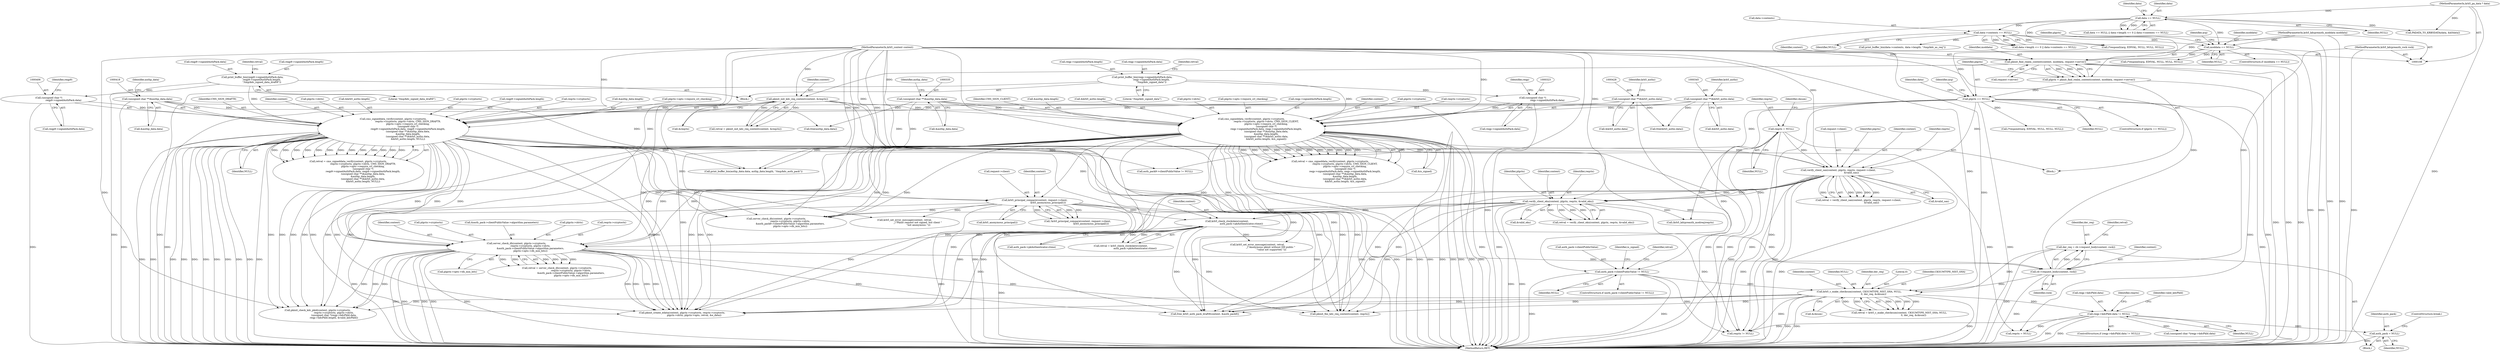digraph "0_krb5_e3b5a5e5267818c97750b266df50b6a3d4649604_1@pointer" {
"1000792" [label="(Call,auth_pack = NULL)"];
"1000740" [label="(Call,reqp->kdcPkId.data != NULL)"];
"1000631" [label="(Call,krb5_c_make_checksum(context, CKSUMTYPE_NIST_SHA, NULL,\n                                      0, der_req, &cksum))"];
"1000626" [label="(Call,cb->request_body(context, rock))"];
"1000561" [label="(Call,krb5_check_clockskew(context,\n                                      auth_pack->pkAuthenticator.ctime))"];
"1000485" [label="(Call,verify_client_eku(context, plgctx, reqctx, &valid_eku))"];
"1000460" [label="(Call,verify_client_san(context, plgctx, reqctx, request->client,\n                                   &valid_san))"];
"1000388" [label="(Call,cms_signeddata_verify(context, plgctx->cryptoctx,\n                                       reqctx->cryptoctx, plgctx->idctx, CMS_SIGN_DRAFT9,\n                                       plgctx->opts->require_crl_checking,\n                                       (unsigned char *)\n                                       reqp9->signedAuthPack.data, reqp9->signedAuthPack.length,\n                                       (unsigned char **)&authp_data.data,\n                                       &authp_data.length,\n                                       (unsigned char **)&krb5_authz.data,\n                                       &krb5_authz.length, NULL))"];
"1000250" [label="(Call,pkinit_init_kdc_req_context(context, &reqctx))"];
"1000222" [label="(Call,pkinit_find_realm_context(context, moddata, request->server))"];
"1000109" [label="(MethodParameterIn,krb5_context context)"];
"1000209" [label="(Call,moddata == NULL)"];
"1000116" [label="(MethodParameterIn,krb5_kdcpreauth_moddata moddata)"];
"1000186" [label="(Call,data == NULL)"];
"1000113" [label="(MethodParameterIn,krb5_pa_data * data)"];
"1000195" [label="(Call,data->contents == NULL)"];
"1000405" [label="(Call,(unsigned char *)\n                                       reqp9->signedAuthPack.data)"];
"1000374" [label="(Call,print_buffer_bin(reqp9->signedAuthPack.data,\n                         reqp9->signedAuthPack.length,\n                         \"/tmp/kdc_signed_data_draft9\"))"];
"1000417" [label="(Call,(unsigned char **)&authp_data.data)"];
"1000427" [label="(Call,(unsigned char **)&krb5_authz.data)"];
"1000229" [label="(Call,plgctx == NULL)"];
"1000220" [label="(Call,plgctx = pkinit_find_realm_context(context, moddata, request->server))"];
"1000305" [label="(Call,cms_signeddata_verify(context, plgctx->cryptoctx,\n                                       reqctx->cryptoctx, plgctx->idctx, CMS_SIGN_CLIENT,\n                                       plgctx->opts->require_crl_checking,\n                                       (unsigned char *)\n                                       reqp->signedAuthPack.data, reqp->signedAuthPack.length,\n                                       (unsigned char **)&authp_data.data,\n                                       &authp_data.length,\n                                       (unsigned char **)&krb5_authz.data,\n                                       &krb5_authz.length, &is_signed))"];
"1000322" [label="(Call,(unsigned char *)\n                                       reqp->signedAuthPack.data)"];
"1000291" [label="(Call,print_buffer_bin(reqp->signedAuthPack.data,\n                         reqp->signedAuthPack.length,\n                         \"/tmp/kdc_signed_data\"))"];
"1000334" [label="(Call,(unsigned char **)&authp_data.data)"];
"1000344" [label="(Call,(unsigned char **)&krb5_authz.data)"];
"1000151" [label="(Call,reqctx = NULL)"];
"1000509" [label="(Call,krb5_principal_compare(context, request->client,\n                                    krb5_anonymous_principal()))"];
"1000580" [label="(Call,server_check_dh(context, plgctx->cryptoctx,\n                                     reqctx->cryptoctx, plgctx->idctx,\n                                     &auth_pack->clientPublicValue->algorithm.parameters,\n                                     plgctx->opts->dh_min_bits))"];
"1000115" [label="(MethodParameterIn,krb5_kdcpreauth_rock rock)"];
"1000572" [label="(Call,auth_pack->clientPublicValue != NULL)"];
"1000624" [label="(Call,der_req = cb->request_body(context, rock))"];
"1000576" [label="(Identifier,NULL)"];
"1000460" [label="(Call,verify_client_san(context, plgctx, reqctx, request->client,\n                                   &valid_san))"];
"1000386" [label="(Call,retval = cms_signeddata_verify(context, plgctx->cryptoctx,\n                                       reqctx->cryptoctx, plgctx->idctx, CMS_SIGN_DRAFT9,\n                                       plgctx->opts->require_crl_checking,\n                                       (unsigned char *)\n                                       reqp9->signedAuthPack.data, reqp9->signedAuthPack.length,\n                                       (unsigned char **)&authp_data.data,\n                                       &authp_data.length,\n                                       (unsigned char **)&krb5_authz.data,\n                                       &krb5_authz.length, NULL))"];
"1000242" [label="(Identifier,data)"];
"1000417" [label="(Call,(unsigned char **)&authp_data.data)"];
"1000486" [label="(Identifier,context)"];
"1000186" [label="(Call,data == NULL)"];
"1000746" [label="(Identifier,NULL)"];
"1000419" [label="(Call,&authp_data.data)"];
"1000234" [label="(Identifier,arg)"];
"1000599" [label="(Call,plgctx->opts->dh_min_bits)"];
"1000346" [label="(Call,&krb5_authz.data)"];
"1000869" [label="(Call,reqctx = NULL)"];
"1000374" [label="(Call,print_buffer_bin(reqp9->signedAuthPack.data,\n                         reqp9->signedAuthPack.length,\n                         \"/tmp/kdc_signed_data_draft9\"))"];
"1000331" [label="(Identifier,reqp)"];
"1000116" [label="(MethodParameterIn,krb5_kdcpreauth_moddata moddata)"];
"1000934" [label="(Call,reqctx != NULL)"];
"1000225" [label="(Call,request->server)"];
"1000188" [label="(Identifier,NULL)"];
"1000581" [label="(Identifier,context)"];
"1000820" [label="(Call,server_check_dh(context, plgctx->cryptoctx,\n                                     reqctx->cryptoctx, plgctx->idctx,\n                                     &auth_pack9->clientPublicValue->algorithm.parameters,\n                                     plgctx->opts->dh_min_bits))"];
"1000458" [label="(Call,retval = verify_client_san(context, plgctx, reqctx, request->client,\n                                   &valid_san))"];
"1000213" [label="(Call,(*respond)(arg, EINVAL, NULL, NULL, NULL))"];
"1000435" [label="(Identifier,krb5_authz)"];
"1000628" [label="(Identifier,rock)"];
"1000488" [label="(Identifier,reqctx)"];
"1000251" [label="(Identifier,context)"];
"1000741" [label="(Call,reqp->kdcPkId.data)"];
"1000739" [label="(ControlStructure,if (reqp->kdcPkId.data != NULL))"];
"1000571" [label="(ControlStructure,if (auth_pack->clientPublicValue != NULL))"];
"1000201" [label="(Call,(*respond)(arg, EINVAL, NULL, NULL, NULL))"];
"1000407" [label="(Call,reqp9->signedAuthPack.data)"];
"1000483" [label="(Call,retval = verify_client_eku(context, plgctx, reqctx, &valid_eku))"];
"1000336" [label="(Call,&authp_data.data)"];
"1000789" [label="(Identifier,reqctx)"];
"1000192" [label="(Identifier,data)"];
"1000508" [label="(Call,!krb5_principal_compare(context, request->client,\n                                    krb5_anonymous_principal()))"];
"1000582" [label="(Call,plgctx->cryptoctx)"];
"1000563" [label="(Call,auth_pack->pkAuthenticator.ctime)"];
"1000240" [label="(Call,print_buffer_bin(data->contents, data->length, \"/tmp/kdc_as_req\"))"];
"1000322" [label="(Call,(unsigned char *)\n                                       reqp->signedAuthPack.data)"];
"1000119" [label="(Block,)"];
"1000559" [label="(Call,retval = krb5_check_clockskew(context,\n                                      auth_pack->pkAuthenticator.ctime))"];
"1000937" [label="(Call,pkinit_fini_kdc_req_context(context, reqctx))"];
"1000487" [label="(Identifier,plgctx)"];
"1000633" [label="(Identifier,CKSUMTYPE_NIST_SHA)"];
"1000462" [label="(Identifier,plgctx)"];
"1000393" [label="(Call,reqctx->cryptoctx)"];
"1000423" [label="(Call,&authp_data.length)"];
"1000222" [label="(Call,pkinit_find_realm_context(context, moddata, request->server))"];
"1000189" [label="(Call,data->length <= 0 || data->contents == NULL)"];
"1000352" [label="(Identifier,krb5_authz)"];
"1000579" [label="(Identifier,retval)"];
"1000624" [label="(Call,der_req = cb->request_body(context, rock))"];
"1000305" [label="(Call,cms_signeddata_verify(context, plgctx->cryptoctx,\n                                       reqctx->cryptoctx, plgctx->idctx, CMS_SIGN_CLIENT,\n                                       plgctx->opts->require_crl_checking,\n                                       (unsigned char *)\n                                       reqp->signedAuthPack.data, reqp->signedAuthPack.length,\n                                       (unsigned char **)&authp_data.data,\n                                       &authp_data.length,\n                                       (unsigned char **)&krb5_authz.data,\n                                       &krb5_authz.length, &is_signed))"];
"1000750" [label="(Identifier,valid_kdcPkId)"];
"1000754" [label="(Call,pkinit_check_kdc_pkid(context, plgctx->cryptoctx,\n                                           reqctx->cryptoctx, plgctx->idctx,\n                                           (unsigned char *)reqp->kdcPkId.data,\n                                           reqp->kdcPkId.length, &valid_kdcPkId))"];
"1000485" [label="(Call,verify_client_eku(context, plgctx, reqctx, &valid_eku))"];
"1000525" [label="(Call,print_buffer_bin(authp_data.data, authp_data.length, \"/tmp/kdc_auth_pack\"))"];
"1000388" [label="(Call,cms_signeddata_verify(context, plgctx->cryptoctx,\n                                       reqctx->cryptoctx, plgctx->idctx, CMS_SIGN_DRAFT9,\n                                       plgctx->opts->require_crl_checking,\n                                       (unsigned char *)\n                                       reqp9->signedAuthPack.data, reqp9->signedAuthPack.length,\n                                       (unsigned char **)&authp_data.data,\n                                       &authp_data.length,\n                                       (unsigned char **)&krb5_authz.data,\n                                       &krb5_authz.length, NULL))"];
"1000230" [label="(Identifier,plgctx)"];
"1000297" [label="(Call,reqp->signedAuthPack.length)"];
"1000793" [label="(Identifier,auth_pack)"];
"1000580" [label="(Call,server_check_dh(context, plgctx->cryptoctx,\n                                     reqctx->cryptoctx, plgctx->idctx,\n                                     &auth_pack->clientPublicValue->algorithm.parameters,\n                                     plgctx->opts->dh_min_bits))"];
"1000292" [label="(Call,reqp->signedAuthPack.data)"];
"1000252" [label="(Call,&reqctx)"];
"1000795" [label="(ControlStructure,break;)"];
"1000629" [label="(Call,retval = krb5_c_make_checksum(context, CKSUMTYPE_NIST_SHA, NULL,\n                                      0, der_req, &cksum))"];
"1000626" [label="(Call,cb->request_body(context, rock))"];
"1000196" [label="(Call,data->contents)"];
"1000229" [label="(Call,plgctx == NULL)"];
"1000223" [label="(Identifier,context)"];
"1000109" [label="(MethodParameterIn,krb5_context context)"];
"1000387" [label="(Identifier,retval)"];
"1000211" [label="(Identifier,NULL)"];
"1000153" [label="(Identifier,NULL)"];
"1000632" [label="(Identifier,context)"];
"1000291" [label="(Call,print_buffer_bin(reqp->signedAuthPack.data,\n                         reqp->signedAuthPack.length,\n                         \"/tmp/kdc_signed_data\"))"];
"1000156" [label="(Identifier,cksum)"];
"1000461" [label="(Identifier,context)"];
"1000429" [label="(Call,&krb5_authz.data)"];
"1000591" [label="(Call,&auth_pack->clientPublicValue->algorithm.parameters)"];
"1000634" [label="(Identifier,NULL)"];
"1000316" [label="(Identifier,CMS_SIGN_CLIENT)"];
"1000210" [label="(Identifier,moddata)"];
"1000427" [label="(Call,(unsigned char **)&krb5_authz.data)"];
"1000187" [label="(Identifier,data)"];
"1000573" [label="(Call,auth_pack->clientPublicValue)"];
"1000489" [label="(Call,&valid_eku)"];
"1000113" [label="(MethodParameterIn,krb5_pa_data * data)"];
"1000929" [label="(Call,free(krb5_authz.data))"];
"1000562" [label="(Identifier,context)"];
"1000414" [label="(Identifier,reqp9)"];
"1000302" [label="(Literal,\"/tmp/kdc_signed_data\")"];
"1000514" [label="(Call,krb5_anonymous_principal())"];
"1000344" [label="(Call,(unsigned char **)&krb5_authz.data)"];
"1000185" [label="(Call,data == NULL || data->length <= 0 || data->contents == NULL)"];
"1000561" [label="(Call,krb5_check_clockskew(context,\n                                      auth_pack->pkAuthenticator.ctime))"];
"1000209" [label="(Call,moddata == NULL)"];
"1000588" [label="(Call,plgctx->idctx)"];
"1000340" [label="(Call,&authp_data.length)"];
"1000350" [label="(Call,&krb5_authz.length)"];
"1000354" [label="(Call,&is_signed)"];
"1000400" [label="(Call,plgctx->opts->require_crl_checking)"];
"1000303" [label="(Call,retval = cms_signeddata_verify(context, plgctx->cryptoctx,\n                                       reqctx->cryptoctx, plgctx->idctx, CMS_SIGN_CLIENT,\n                                       plgctx->opts->require_crl_checking,\n                                       (unsigned char *)\n                                       reqp->signedAuthPack.data, reqp->signedAuthPack.length,\n                                       (unsigned char **)&authp_data.data,\n                                       &authp_data.length,\n                                       (unsigned char **)&krb5_authz.data,\n                                       &krb5_authz.length, &is_signed))"];
"1000221" [label="(Identifier,plgctx)"];
"1000342" [label="(Identifier,authp_data)"];
"1000943" [label="(Call,free_krb5_auth_pack_draft9(context, &auth_pack9))"];
"1000199" [label="(Identifier,NULL)"];
"1000572" [label="(Call,auth_pack->clientPublicValue != NULL)"];
"1000425" [label="(Identifier,authp_data)"];
"1000637" [label="(Call,&cksum)"];
"1000399" [label="(Identifier,CMS_SIGN_DRAFT9)"];
"1000509" [label="(Call,krb5_principal_compare(context, request->client,\n                                    krb5_anonymous_principal()))"];
"1000631" [label="(Call,krb5_c_make_checksum(context, CKSUMTYPE_NIST_SHA, NULL,\n                                      0, der_req, &cksum))"];
"1000214" [label="(Identifier,arg)"];
"1000511" [label="(Call,request->client)"];
"1000195" [label="(Call,data->contents == NULL)"];
"1000740" [label="(Call,reqp->kdcPkId.data != NULL)"];
"1000618" [label="(Call,krb5_set_error_message(context, retval,\n                                   _(\"Anonymous pkinit without DH public \"\n                                     \"value not supported.\")))"];
"1000765" [label="(Call,(unsigned char *)reqp->kdcPkId.data)"];
"1000208" [label="(ControlStructure,if (moddata == NULL))"];
"1000885" [label="(Call,pkinit_create_edata(context, plgctx->cryptoctx, reqctx->cryptoctx,\n                                plgctx->idctx, plgctx->opts, retval, &e_data))"];
"1000324" [label="(Call,reqp->signedAuthPack.data)"];
"1000463" [label="(Identifier,reqctx)"];
"1000519" [label="(Call,krb5_set_error_message(context, retval,\n                                   _(\"Pkinit request not signed, but client \"\n                                     \"not anonymous.\")))"];
"1000544" [label="(Block,)"];
"1000437" [label="(Identifier,NULL)"];
"1000585" [label="(Call,reqctx->cryptoctx)"];
"1000274" [label="(Block,)"];
"1000792" [label="(Call,auth_pack = NULL)"];
"1000151" [label="(Call,reqctx = NULL)"];
"1000264" [label="(Call,PADATA_TO_KRB5DATA(data, &k5data))"];
"1000630" [label="(Identifier,retval)"];
"1000636" [label="(Identifier,der_req)"];
"1000925" [label="(Call,free(authp_data.data))"];
"1000313" [label="(Call,plgctx->idctx)"];
"1000228" [label="(ControlStructure,if (plgctx == NULL))"];
"1000389" [label="(Identifier,context)"];
"1000317" [label="(Call,plgctx->opts->require_crl_checking)"];
"1000115" [label="(MethodParameterIn,krb5_kdcpreauth_rock rock)"];
"1000794" [label="(Identifier,NULL)"];
"1000812" [label="(Call,auth_pack9->clientPublicValue != NULL)"];
"1000224" [label="(Identifier,moddata)"];
"1000334" [label="(Call,(unsigned char **)&authp_data.data)"];
"1000233" [label="(Call,(*respond)(arg, EINVAL, NULL, NULL, NULL))"];
"1000329" [label="(Call,reqp->signedAuthPack.length)"];
"1000510" [label="(Identifier,context)"];
"1000304" [label="(Identifier,retval)"];
"1000380" [label="(Call,reqp9->signedAuthPack.length)"];
"1000953" [label="(MethodReturn,RET)"];
"1000467" [label="(Call,&valid_san)"];
"1000306" [label="(Identifier,context)"];
"1000248" [label="(Call,retval = pkinit_init_kdc_req_context(context, &reqctx))"];
"1000250" [label="(Call,pkinit_init_kdc_req_context(context, &reqctx))"];
"1000385" [label="(Literal,\"/tmp/kdc_signed_data_draft9\")"];
"1000152" [label="(Identifier,reqctx)"];
"1000625" [label="(Identifier,der_req)"];
"1000627" [label="(Identifier,context)"];
"1000405" [label="(Call,(unsigned char *)\n                                       reqp9->signedAuthPack.data)"];
"1000396" [label="(Call,plgctx->idctx)"];
"1000220" [label="(Call,plgctx = pkinit_find_realm_context(context, moddata, request->server))"];
"1000433" [label="(Call,&krb5_authz.length)"];
"1000390" [label="(Call,plgctx->cryptoctx)"];
"1000375" [label="(Call,reqp9->signedAuthPack.data)"];
"1000866" [label="(Call,(krb5_kdcpreauth_modreq)reqctx)"];
"1000635" [label="(Literal,0)"];
"1000307" [label="(Call,plgctx->cryptoctx)"];
"1000613" [label="(Identifier,is_signed)"];
"1000231" [label="(Identifier,NULL)"];
"1000464" [label="(Call,request->client)"];
"1000310" [label="(Call,reqctx->cryptoctx)"];
"1000578" [label="(Call,retval = server_check_dh(context, plgctx->cryptoctx,\n                                     reqctx->cryptoctx, plgctx->idctx,\n                                     &auth_pack->clientPublicValue->algorithm.parameters,\n                                     plgctx->opts->dh_min_bits))"];
"1000412" [label="(Call,reqp9->signedAuthPack.length)"];
"1000792" -> "1000544"  [label="AST: "];
"1000792" -> "1000794"  [label="CFG: "];
"1000793" -> "1000792"  [label="AST: "];
"1000794" -> "1000792"  [label="AST: "];
"1000795" -> "1000792"  [label="CFG: "];
"1000792" -> "1000953"  [label="DDG: "];
"1000740" -> "1000792"  [label="DDG: "];
"1000740" -> "1000739"  [label="AST: "];
"1000740" -> "1000746"  [label="CFG: "];
"1000741" -> "1000740"  [label="AST: "];
"1000746" -> "1000740"  [label="AST: "];
"1000750" -> "1000740"  [label="CFG: "];
"1000789" -> "1000740"  [label="CFG: "];
"1000740" -> "1000953"  [label="DDG: "];
"1000740" -> "1000953"  [label="DDG: "];
"1000631" -> "1000740"  [label="DDG: "];
"1000740" -> "1000765"  [label="DDG: "];
"1000740" -> "1000869"  [label="DDG: "];
"1000740" -> "1000934"  [label="DDG: "];
"1000631" -> "1000629"  [label="AST: "];
"1000631" -> "1000637"  [label="CFG: "];
"1000632" -> "1000631"  [label="AST: "];
"1000633" -> "1000631"  [label="AST: "];
"1000634" -> "1000631"  [label="AST: "];
"1000635" -> "1000631"  [label="AST: "];
"1000636" -> "1000631"  [label="AST: "];
"1000637" -> "1000631"  [label="AST: "];
"1000629" -> "1000631"  [label="CFG: "];
"1000631" -> "1000953"  [label="DDG: "];
"1000631" -> "1000953"  [label="DDG: "];
"1000631" -> "1000953"  [label="DDG: "];
"1000631" -> "1000629"  [label="DDG: "];
"1000631" -> "1000629"  [label="DDG: "];
"1000631" -> "1000629"  [label="DDG: "];
"1000631" -> "1000629"  [label="DDG: "];
"1000631" -> "1000629"  [label="DDG: "];
"1000631" -> "1000629"  [label="DDG: "];
"1000626" -> "1000631"  [label="DDG: "];
"1000109" -> "1000631"  [label="DDG: "];
"1000572" -> "1000631"  [label="DDG: "];
"1000624" -> "1000631"  [label="DDG: "];
"1000631" -> "1000754"  [label="DDG: "];
"1000631" -> "1000885"  [label="DDG: "];
"1000631" -> "1000934"  [label="DDG: "];
"1000631" -> "1000937"  [label="DDG: "];
"1000631" -> "1000943"  [label="DDG: "];
"1000626" -> "1000624"  [label="AST: "];
"1000626" -> "1000628"  [label="CFG: "];
"1000627" -> "1000626"  [label="AST: "];
"1000628" -> "1000626"  [label="AST: "];
"1000624" -> "1000626"  [label="CFG: "];
"1000626" -> "1000953"  [label="DDG: "];
"1000626" -> "1000624"  [label="DDG: "];
"1000626" -> "1000624"  [label="DDG: "];
"1000561" -> "1000626"  [label="DDG: "];
"1000580" -> "1000626"  [label="DDG: "];
"1000109" -> "1000626"  [label="DDG: "];
"1000115" -> "1000626"  [label="DDG: "];
"1000561" -> "1000559"  [label="AST: "];
"1000561" -> "1000563"  [label="CFG: "];
"1000562" -> "1000561"  [label="AST: "];
"1000563" -> "1000561"  [label="AST: "];
"1000559" -> "1000561"  [label="CFG: "];
"1000561" -> "1000953"  [label="DDG: "];
"1000561" -> "1000559"  [label="DDG: "];
"1000561" -> "1000559"  [label="DDG: "];
"1000485" -> "1000561"  [label="DDG: "];
"1000509" -> "1000561"  [label="DDG: "];
"1000109" -> "1000561"  [label="DDG: "];
"1000561" -> "1000580"  [label="DDG: "];
"1000561" -> "1000618"  [label="DDG: "];
"1000561" -> "1000885"  [label="DDG: "];
"1000561" -> "1000937"  [label="DDG: "];
"1000561" -> "1000943"  [label="DDG: "];
"1000485" -> "1000483"  [label="AST: "];
"1000485" -> "1000489"  [label="CFG: "];
"1000486" -> "1000485"  [label="AST: "];
"1000487" -> "1000485"  [label="AST: "];
"1000488" -> "1000485"  [label="AST: "];
"1000489" -> "1000485"  [label="AST: "];
"1000483" -> "1000485"  [label="CFG: "];
"1000485" -> "1000953"  [label="DDG: "];
"1000485" -> "1000953"  [label="DDG: "];
"1000485" -> "1000483"  [label="DDG: "];
"1000485" -> "1000483"  [label="DDG: "];
"1000485" -> "1000483"  [label="DDG: "];
"1000485" -> "1000483"  [label="DDG: "];
"1000460" -> "1000485"  [label="DDG: "];
"1000460" -> "1000485"  [label="DDG: "];
"1000460" -> "1000485"  [label="DDG: "];
"1000109" -> "1000485"  [label="DDG: "];
"1000485" -> "1000820"  [label="DDG: "];
"1000485" -> "1000866"  [label="DDG: "];
"1000485" -> "1000885"  [label="DDG: "];
"1000485" -> "1000934"  [label="DDG: "];
"1000485" -> "1000937"  [label="DDG: "];
"1000485" -> "1000943"  [label="DDG: "];
"1000460" -> "1000458"  [label="AST: "];
"1000460" -> "1000467"  [label="CFG: "];
"1000461" -> "1000460"  [label="AST: "];
"1000462" -> "1000460"  [label="AST: "];
"1000463" -> "1000460"  [label="AST: "];
"1000464" -> "1000460"  [label="AST: "];
"1000467" -> "1000460"  [label="AST: "];
"1000458" -> "1000460"  [label="CFG: "];
"1000460" -> "1000953"  [label="DDG: "];
"1000460" -> "1000953"  [label="DDG: "];
"1000460" -> "1000953"  [label="DDG: "];
"1000460" -> "1000458"  [label="DDG: "];
"1000460" -> "1000458"  [label="DDG: "];
"1000460" -> "1000458"  [label="DDG: "];
"1000460" -> "1000458"  [label="DDG: "];
"1000460" -> "1000458"  [label="DDG: "];
"1000388" -> "1000460"  [label="DDG: "];
"1000305" -> "1000460"  [label="DDG: "];
"1000109" -> "1000460"  [label="DDG: "];
"1000229" -> "1000460"  [label="DDG: "];
"1000151" -> "1000460"  [label="DDG: "];
"1000460" -> "1000885"  [label="DDG: "];
"1000460" -> "1000934"  [label="DDG: "];
"1000460" -> "1000937"  [label="DDG: "];
"1000460" -> "1000943"  [label="DDG: "];
"1000388" -> "1000386"  [label="AST: "];
"1000388" -> "1000437"  [label="CFG: "];
"1000389" -> "1000388"  [label="AST: "];
"1000390" -> "1000388"  [label="AST: "];
"1000393" -> "1000388"  [label="AST: "];
"1000396" -> "1000388"  [label="AST: "];
"1000399" -> "1000388"  [label="AST: "];
"1000400" -> "1000388"  [label="AST: "];
"1000405" -> "1000388"  [label="AST: "];
"1000412" -> "1000388"  [label="AST: "];
"1000417" -> "1000388"  [label="AST: "];
"1000423" -> "1000388"  [label="AST: "];
"1000427" -> "1000388"  [label="AST: "];
"1000433" -> "1000388"  [label="AST: "];
"1000437" -> "1000388"  [label="AST: "];
"1000386" -> "1000388"  [label="CFG: "];
"1000388" -> "1000953"  [label="DDG: "];
"1000388" -> "1000953"  [label="DDG: "];
"1000388" -> "1000953"  [label="DDG: "];
"1000388" -> "1000953"  [label="DDG: "];
"1000388" -> "1000953"  [label="DDG: "];
"1000388" -> "1000953"  [label="DDG: "];
"1000388" -> "1000953"  [label="DDG: "];
"1000388" -> "1000953"  [label="DDG: "];
"1000388" -> "1000953"  [label="DDG: "];
"1000388" -> "1000953"  [label="DDG: "];
"1000388" -> "1000953"  [label="DDG: "];
"1000388" -> "1000386"  [label="DDG: "];
"1000388" -> "1000386"  [label="DDG: "];
"1000388" -> "1000386"  [label="DDG: "];
"1000388" -> "1000386"  [label="DDG: "];
"1000388" -> "1000386"  [label="DDG: "];
"1000388" -> "1000386"  [label="DDG: "];
"1000388" -> "1000386"  [label="DDG: "];
"1000388" -> "1000386"  [label="DDG: "];
"1000388" -> "1000386"  [label="DDG: "];
"1000388" -> "1000386"  [label="DDG: "];
"1000388" -> "1000386"  [label="DDG: "];
"1000388" -> "1000386"  [label="DDG: "];
"1000388" -> "1000386"  [label="DDG: "];
"1000250" -> "1000388"  [label="DDG: "];
"1000109" -> "1000388"  [label="DDG: "];
"1000405" -> "1000388"  [label="DDG: "];
"1000374" -> "1000388"  [label="DDG: "];
"1000417" -> "1000388"  [label="DDG: "];
"1000427" -> "1000388"  [label="DDG: "];
"1000229" -> "1000388"  [label="DDG: "];
"1000388" -> "1000509"  [label="DDG: "];
"1000388" -> "1000525"  [label="DDG: "];
"1000388" -> "1000572"  [label="DDG: "];
"1000388" -> "1000580"  [label="DDG: "];
"1000388" -> "1000580"  [label="DDG: "];
"1000388" -> "1000580"  [label="DDG: "];
"1000388" -> "1000754"  [label="DDG: "];
"1000388" -> "1000754"  [label="DDG: "];
"1000388" -> "1000754"  [label="DDG: "];
"1000388" -> "1000812"  [label="DDG: "];
"1000388" -> "1000820"  [label="DDG: "];
"1000388" -> "1000820"  [label="DDG: "];
"1000388" -> "1000820"  [label="DDG: "];
"1000388" -> "1000869"  [label="DDG: "];
"1000388" -> "1000885"  [label="DDG: "];
"1000388" -> "1000885"  [label="DDG: "];
"1000388" -> "1000885"  [label="DDG: "];
"1000388" -> "1000885"  [label="DDG: "];
"1000388" -> "1000934"  [label="DDG: "];
"1000388" -> "1000937"  [label="DDG: "];
"1000388" -> "1000943"  [label="DDG: "];
"1000250" -> "1000248"  [label="AST: "];
"1000250" -> "1000252"  [label="CFG: "];
"1000251" -> "1000250"  [label="AST: "];
"1000252" -> "1000250"  [label="AST: "];
"1000248" -> "1000250"  [label="CFG: "];
"1000250" -> "1000953"  [label="DDG: "];
"1000250" -> "1000248"  [label="DDG: "];
"1000250" -> "1000248"  [label="DDG: "];
"1000222" -> "1000250"  [label="DDG: "];
"1000109" -> "1000250"  [label="DDG: "];
"1000250" -> "1000305"  [label="DDG: "];
"1000250" -> "1000885"  [label="DDG: "];
"1000250" -> "1000937"  [label="DDG: "];
"1000250" -> "1000943"  [label="DDG: "];
"1000222" -> "1000220"  [label="AST: "];
"1000222" -> "1000225"  [label="CFG: "];
"1000223" -> "1000222"  [label="AST: "];
"1000224" -> "1000222"  [label="AST: "];
"1000225" -> "1000222"  [label="AST: "];
"1000220" -> "1000222"  [label="CFG: "];
"1000222" -> "1000953"  [label="DDG: "];
"1000222" -> "1000953"  [label="DDG: "];
"1000222" -> "1000953"  [label="DDG: "];
"1000222" -> "1000220"  [label="DDG: "];
"1000222" -> "1000220"  [label="DDG: "];
"1000222" -> "1000220"  [label="DDG: "];
"1000109" -> "1000222"  [label="DDG: "];
"1000209" -> "1000222"  [label="DDG: "];
"1000116" -> "1000222"  [label="DDG: "];
"1000109" -> "1000108"  [label="AST: "];
"1000109" -> "1000953"  [label="DDG: "];
"1000109" -> "1000305"  [label="DDG: "];
"1000109" -> "1000509"  [label="DDG: "];
"1000109" -> "1000519"  [label="DDG: "];
"1000109" -> "1000580"  [label="DDG: "];
"1000109" -> "1000618"  [label="DDG: "];
"1000109" -> "1000754"  [label="DDG: "];
"1000109" -> "1000820"  [label="DDG: "];
"1000109" -> "1000885"  [label="DDG: "];
"1000109" -> "1000937"  [label="DDG: "];
"1000109" -> "1000943"  [label="DDG: "];
"1000209" -> "1000208"  [label="AST: "];
"1000209" -> "1000211"  [label="CFG: "];
"1000210" -> "1000209"  [label="AST: "];
"1000211" -> "1000209"  [label="AST: "];
"1000214" -> "1000209"  [label="CFG: "];
"1000221" -> "1000209"  [label="CFG: "];
"1000209" -> "1000953"  [label="DDG: "];
"1000209" -> "1000953"  [label="DDG: "];
"1000116" -> "1000209"  [label="DDG: "];
"1000186" -> "1000209"  [label="DDG: "];
"1000195" -> "1000209"  [label="DDG: "];
"1000209" -> "1000213"  [label="DDG: "];
"1000209" -> "1000229"  [label="DDG: "];
"1000116" -> "1000108"  [label="AST: "];
"1000116" -> "1000953"  [label="DDG: "];
"1000186" -> "1000185"  [label="AST: "];
"1000186" -> "1000188"  [label="CFG: "];
"1000187" -> "1000186"  [label="AST: "];
"1000188" -> "1000186"  [label="AST: "];
"1000192" -> "1000186"  [label="CFG: "];
"1000185" -> "1000186"  [label="CFG: "];
"1000186" -> "1000953"  [label="DDG: "];
"1000186" -> "1000185"  [label="DDG: "];
"1000186" -> "1000185"  [label="DDG: "];
"1000113" -> "1000186"  [label="DDG: "];
"1000186" -> "1000195"  [label="DDG: "];
"1000186" -> "1000201"  [label="DDG: "];
"1000186" -> "1000264"  [label="DDG: "];
"1000113" -> "1000108"  [label="AST: "];
"1000113" -> "1000953"  [label="DDG: "];
"1000113" -> "1000264"  [label="DDG: "];
"1000195" -> "1000189"  [label="AST: "];
"1000195" -> "1000199"  [label="CFG: "];
"1000196" -> "1000195"  [label="AST: "];
"1000199" -> "1000195"  [label="AST: "];
"1000189" -> "1000195"  [label="CFG: "];
"1000195" -> "1000953"  [label="DDG: "];
"1000195" -> "1000189"  [label="DDG: "];
"1000195" -> "1000189"  [label="DDG: "];
"1000195" -> "1000201"  [label="DDG: "];
"1000195" -> "1000240"  [label="DDG: "];
"1000405" -> "1000407"  [label="CFG: "];
"1000406" -> "1000405"  [label="AST: "];
"1000407" -> "1000405"  [label="AST: "];
"1000414" -> "1000405"  [label="CFG: "];
"1000405" -> "1000953"  [label="DDG: "];
"1000374" -> "1000405"  [label="DDG: "];
"1000374" -> "1000274"  [label="AST: "];
"1000374" -> "1000385"  [label="CFG: "];
"1000375" -> "1000374"  [label="AST: "];
"1000380" -> "1000374"  [label="AST: "];
"1000385" -> "1000374"  [label="AST: "];
"1000387" -> "1000374"  [label="CFG: "];
"1000374" -> "1000953"  [label="DDG: "];
"1000417" -> "1000419"  [label="CFG: "];
"1000418" -> "1000417"  [label="AST: "];
"1000419" -> "1000417"  [label="AST: "];
"1000425" -> "1000417"  [label="CFG: "];
"1000417" -> "1000953"  [label="DDG: "];
"1000417" -> "1000525"  [label="DDG: "];
"1000417" -> "1000925"  [label="DDG: "];
"1000427" -> "1000429"  [label="CFG: "];
"1000428" -> "1000427"  [label="AST: "];
"1000429" -> "1000427"  [label="AST: "];
"1000435" -> "1000427"  [label="CFG: "];
"1000427" -> "1000953"  [label="DDG: "];
"1000427" -> "1000929"  [label="DDG: "];
"1000229" -> "1000228"  [label="AST: "];
"1000229" -> "1000231"  [label="CFG: "];
"1000230" -> "1000229"  [label="AST: "];
"1000231" -> "1000229"  [label="AST: "];
"1000234" -> "1000229"  [label="CFG: "];
"1000242" -> "1000229"  [label="CFG: "];
"1000229" -> "1000953"  [label="DDG: "];
"1000229" -> "1000953"  [label="DDG: "];
"1000220" -> "1000229"  [label="DDG: "];
"1000229" -> "1000233"  [label="DDG: "];
"1000229" -> "1000572"  [label="DDG: "];
"1000229" -> "1000812"  [label="DDG: "];
"1000229" -> "1000869"  [label="DDG: "];
"1000229" -> "1000934"  [label="DDG: "];
"1000220" -> "1000119"  [label="AST: "];
"1000221" -> "1000220"  [label="AST: "];
"1000230" -> "1000220"  [label="CFG: "];
"1000220" -> "1000953"  [label="DDG: "];
"1000305" -> "1000303"  [label="AST: "];
"1000305" -> "1000354"  [label="CFG: "];
"1000306" -> "1000305"  [label="AST: "];
"1000307" -> "1000305"  [label="AST: "];
"1000310" -> "1000305"  [label="AST: "];
"1000313" -> "1000305"  [label="AST: "];
"1000316" -> "1000305"  [label="AST: "];
"1000317" -> "1000305"  [label="AST: "];
"1000322" -> "1000305"  [label="AST: "];
"1000329" -> "1000305"  [label="AST: "];
"1000334" -> "1000305"  [label="AST: "];
"1000340" -> "1000305"  [label="AST: "];
"1000344" -> "1000305"  [label="AST: "];
"1000350" -> "1000305"  [label="AST: "];
"1000354" -> "1000305"  [label="AST: "];
"1000303" -> "1000305"  [label="CFG: "];
"1000305" -> "1000953"  [label="DDG: "];
"1000305" -> "1000953"  [label="DDG: "];
"1000305" -> "1000953"  [label="DDG: "];
"1000305" -> "1000953"  [label="DDG: "];
"1000305" -> "1000953"  [label="DDG: "];
"1000305" -> "1000953"  [label="DDG: "];
"1000305" -> "1000953"  [label="DDG: "];
"1000305" -> "1000953"  [label="DDG: "];
"1000305" -> "1000953"  [label="DDG: "];
"1000305" -> "1000953"  [label="DDG: "];
"1000305" -> "1000953"  [label="DDG: "];
"1000305" -> "1000953"  [label="DDG: "];
"1000305" -> "1000303"  [label="DDG: "];
"1000305" -> "1000303"  [label="DDG: "];
"1000305" -> "1000303"  [label="DDG: "];
"1000305" -> "1000303"  [label="DDG: "];
"1000305" -> "1000303"  [label="DDG: "];
"1000305" -> "1000303"  [label="DDG: "];
"1000305" -> "1000303"  [label="DDG: "];
"1000305" -> "1000303"  [label="DDG: "];
"1000305" -> "1000303"  [label="DDG: "];
"1000305" -> "1000303"  [label="DDG: "];
"1000305" -> "1000303"  [label="DDG: "];
"1000305" -> "1000303"  [label="DDG: "];
"1000305" -> "1000303"  [label="DDG: "];
"1000322" -> "1000305"  [label="DDG: "];
"1000291" -> "1000305"  [label="DDG: "];
"1000334" -> "1000305"  [label="DDG: "];
"1000344" -> "1000305"  [label="DDG: "];
"1000305" -> "1000509"  [label="DDG: "];
"1000305" -> "1000525"  [label="DDG: "];
"1000305" -> "1000580"  [label="DDG: "];
"1000305" -> "1000580"  [label="DDG: "];
"1000305" -> "1000580"  [label="DDG: "];
"1000305" -> "1000754"  [label="DDG: "];
"1000305" -> "1000754"  [label="DDG: "];
"1000305" -> "1000754"  [label="DDG: "];
"1000305" -> "1000820"  [label="DDG: "];
"1000305" -> "1000820"  [label="DDG: "];
"1000305" -> "1000820"  [label="DDG: "];
"1000305" -> "1000885"  [label="DDG: "];
"1000305" -> "1000885"  [label="DDG: "];
"1000305" -> "1000885"  [label="DDG: "];
"1000305" -> "1000885"  [label="DDG: "];
"1000305" -> "1000937"  [label="DDG: "];
"1000305" -> "1000943"  [label="DDG: "];
"1000322" -> "1000324"  [label="CFG: "];
"1000323" -> "1000322"  [label="AST: "];
"1000324" -> "1000322"  [label="AST: "];
"1000331" -> "1000322"  [label="CFG: "];
"1000322" -> "1000953"  [label="DDG: "];
"1000291" -> "1000322"  [label="DDG: "];
"1000291" -> "1000274"  [label="AST: "];
"1000291" -> "1000302"  [label="CFG: "];
"1000292" -> "1000291"  [label="AST: "];
"1000297" -> "1000291"  [label="AST: "];
"1000302" -> "1000291"  [label="AST: "];
"1000304" -> "1000291"  [label="CFG: "];
"1000291" -> "1000953"  [label="DDG: "];
"1000334" -> "1000336"  [label="CFG: "];
"1000335" -> "1000334"  [label="AST: "];
"1000336" -> "1000334"  [label="AST: "];
"1000342" -> "1000334"  [label="CFG: "];
"1000334" -> "1000953"  [label="DDG: "];
"1000334" -> "1000525"  [label="DDG: "];
"1000334" -> "1000925"  [label="DDG: "];
"1000344" -> "1000346"  [label="CFG: "];
"1000345" -> "1000344"  [label="AST: "];
"1000346" -> "1000344"  [label="AST: "];
"1000352" -> "1000344"  [label="CFG: "];
"1000344" -> "1000953"  [label="DDG: "];
"1000344" -> "1000929"  [label="DDG: "];
"1000151" -> "1000119"  [label="AST: "];
"1000151" -> "1000153"  [label="CFG: "];
"1000152" -> "1000151"  [label="AST: "];
"1000153" -> "1000151"  [label="AST: "];
"1000156" -> "1000151"  [label="CFG: "];
"1000151" -> "1000953"  [label="DDG: "];
"1000151" -> "1000866"  [label="DDG: "];
"1000151" -> "1000934"  [label="DDG: "];
"1000509" -> "1000508"  [label="AST: "];
"1000509" -> "1000514"  [label="CFG: "];
"1000510" -> "1000509"  [label="AST: "];
"1000511" -> "1000509"  [label="AST: "];
"1000514" -> "1000509"  [label="AST: "];
"1000508" -> "1000509"  [label="CFG: "];
"1000509" -> "1000953"  [label="DDG: "];
"1000509" -> "1000953"  [label="DDG: "];
"1000509" -> "1000508"  [label="DDG: "];
"1000509" -> "1000508"  [label="DDG: "];
"1000509" -> "1000508"  [label="DDG: "];
"1000509" -> "1000519"  [label="DDG: "];
"1000509" -> "1000820"  [label="DDG: "];
"1000509" -> "1000885"  [label="DDG: "];
"1000509" -> "1000937"  [label="DDG: "];
"1000509" -> "1000943"  [label="DDG: "];
"1000580" -> "1000578"  [label="AST: "];
"1000580" -> "1000599"  [label="CFG: "];
"1000581" -> "1000580"  [label="AST: "];
"1000582" -> "1000580"  [label="AST: "];
"1000585" -> "1000580"  [label="AST: "];
"1000588" -> "1000580"  [label="AST: "];
"1000591" -> "1000580"  [label="AST: "];
"1000599" -> "1000580"  [label="AST: "];
"1000578" -> "1000580"  [label="CFG: "];
"1000580" -> "1000953"  [label="DDG: "];
"1000580" -> "1000953"  [label="DDG: "];
"1000580" -> "1000953"  [label="DDG: "];
"1000580" -> "1000953"  [label="DDG: "];
"1000580" -> "1000953"  [label="DDG: "];
"1000580" -> "1000578"  [label="DDG: "];
"1000580" -> "1000578"  [label="DDG: "];
"1000580" -> "1000578"  [label="DDG: "];
"1000580" -> "1000578"  [label="DDG: "];
"1000580" -> "1000578"  [label="DDG: "];
"1000580" -> "1000578"  [label="DDG: "];
"1000580" -> "1000754"  [label="DDG: "];
"1000580" -> "1000754"  [label="DDG: "];
"1000580" -> "1000754"  [label="DDG: "];
"1000580" -> "1000885"  [label="DDG: "];
"1000580" -> "1000885"  [label="DDG: "];
"1000580" -> "1000885"  [label="DDG: "];
"1000580" -> "1000885"  [label="DDG: "];
"1000580" -> "1000937"  [label="DDG: "];
"1000580" -> "1000943"  [label="DDG: "];
"1000115" -> "1000108"  [label="AST: "];
"1000115" -> "1000953"  [label="DDG: "];
"1000572" -> "1000571"  [label="AST: "];
"1000572" -> "1000576"  [label="CFG: "];
"1000573" -> "1000572"  [label="AST: "];
"1000576" -> "1000572"  [label="AST: "];
"1000579" -> "1000572"  [label="CFG: "];
"1000613" -> "1000572"  [label="CFG: "];
"1000572" -> "1000953"  [label="DDG: "];
"1000572" -> "1000953"  [label="DDG: "];
"1000572" -> "1000934"  [label="DDG: "];
"1000624" -> "1000544"  [label="AST: "];
"1000625" -> "1000624"  [label="AST: "];
"1000630" -> "1000624"  [label="CFG: "];
"1000624" -> "1000953"  [label="DDG: "];
}
